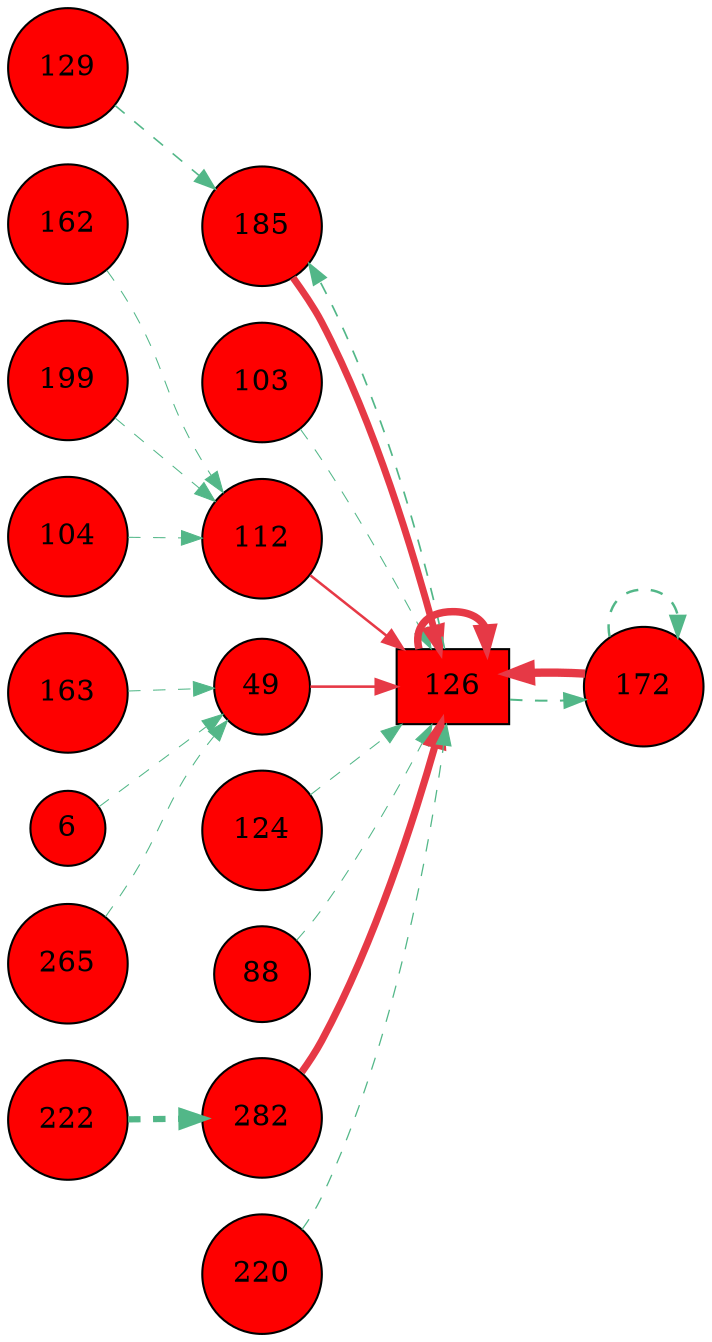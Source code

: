 digraph G{
rankdir=LR;
129 [style=filled, shape=circle, fillcolor="#fe0000", label="129"];
162 [style=filled, shape=circle, fillcolor="#fe0000", label="162"];
163 [style=filled, shape=circle, fillcolor="#fe0000", label="163"];
6 [style=filled, shape=circle, fillcolor="#fe0000", label="6"];
199 [style=filled, shape=circle, fillcolor="#fe0000", label="199"];
104 [style=filled, shape=circle, fillcolor="#fe0000", label="104"];
265 [style=filled, shape=circle, fillcolor="#fe0000", label="265"];
103 [style=filled, shape=circle, fillcolor="#fe0000", label="103"];
172 [style=filled, shape=circle, fillcolor="#fe0000", label="172"];
112 [style=filled, shape=circle, fillcolor="#fe0000", label="112"];
49 [style=filled, shape=circle, fillcolor="#fe0000", label="49"];
124 [style=filled, shape=circle, fillcolor="#fe0000", label="124"];
88 [style=filled, shape=circle, fillcolor="#fe0000", label="88"];
185 [style=filled, shape=circle, fillcolor="#fe0000", label="185"];
282 [style=filled, shape=circle, fillcolor="#fe0000", label="282"];
220 [style=filled, shape=circle, fillcolor="#fe0000", label="220"];
222 [style=filled, shape=circle, fillcolor="#fe0000", label="222"];
126 [style=filled, shape=box, fillcolor="#fe0000", label="126"];
172 -> 126 [color="#e63946",penwidth=4.00];
126 -> 126 [color="#e63946",penwidth=3.61];
282 -> 126 [color="#e63946",penwidth=3.47];
185 -> 126 [color="#e63946",penwidth=3.34];
49 -> 126 [color="#e63946",penwidth=1.25];
112 -> 126 [color="#e63946",penwidth=1.22];
172 -> 172 [color="#52b788",style=dashed,penwidth=1.18];
126 -> 172 [color="#52b788",style=dashed,penwidth=0.96];
162 -> 112 [color="#52b788",style=dashed,penwidth=0.50];
104 -> 112 [color="#52b788",style=dashed,penwidth=0.50];
199 -> 112 [color="#52b788",style=dashed,penwidth=0.50];
265 -> 49 [color="#52b788",style=dashed,penwidth=0.51];
163 -> 49 [color="#52b788",style=dashed,penwidth=0.50];
6 -> 49 [color="#52b788",style=dashed,penwidth=0.50];
126 -> 185 [color="#52b788",style=dashed,penwidth=0.82];
129 -> 185 [color="#52b788",style=dashed,penwidth=0.77];
222 -> 282 [color="#52b788",style=dashed,penwidth=3.00];
220 -> 126 [color="#52b788",style=dashed,penwidth=0.61];
88 -> 126 [color="#52b788",style=dashed,penwidth=0.50];
103 -> 126 [color="#52b788",style=dashed,penwidth=0.50];
124 -> 126 [color="#52b788",style=dashed,penwidth=0.50];
}